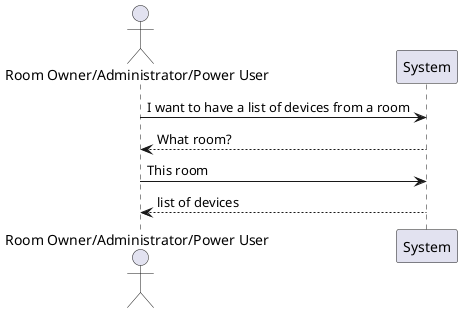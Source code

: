 @startuml
'https://plantuml.com/sequence-diagram

actor "Room Owner/Administrator/Power User" as RoomOwner

RoomOwner -> System: I want to have a list of devices from a room
System --> RoomOwner: What room?
RoomOwner -> System: This room
System --> RoomOwner: list of devices


@enduml